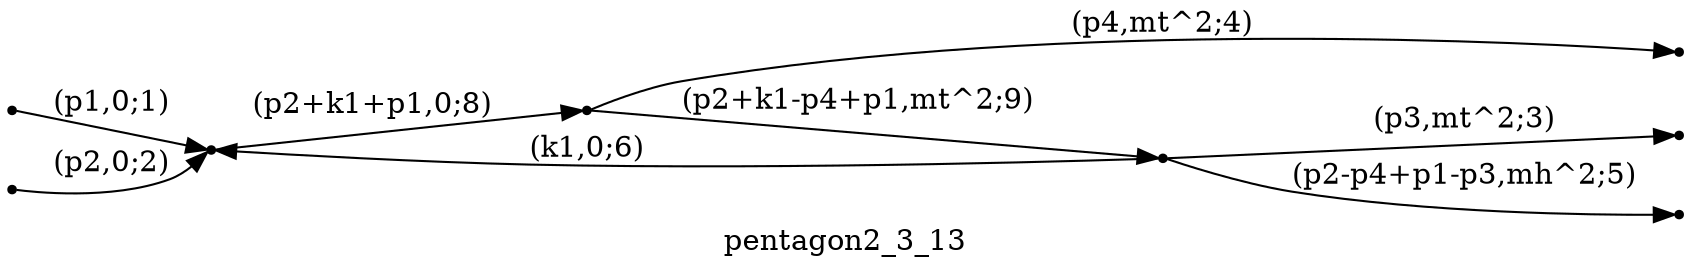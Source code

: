 digraph pentagon2_3_13 {
  label="pentagon2_3_13";
  rankdir="LR";
  subgraph edges {
    -1 -> 2 [label="(p1,0;1)"];
    -2 -> 2 [label="(p2,0;2)"];
    3 -> -3 [label="(p3,mt^2;3)"];
    1 -> -4 [label="(p4,mt^2;4)"];
    3 -> -5 [label="(p2-p4+p1-p3,mh^2;5)"];
    3 -> 2 [label="(k1,0;6)"];
    2 -> 1 [label="(p2+k1+p1,0;8)"];
    1 -> 3 [label="(p2+k1-p4+p1,mt^2;9)"];
  }
  subgraph incoming { rank="source"; -1; -2; }
  subgraph outgoing { rank="sink"; -3; -4; -5; }
-5 [shape=point];
-4 [shape=point];
-3 [shape=point];
-2 [shape=point];
-1 [shape=point];
1 [shape=point];
2 [shape=point];
3 [shape=point];
}

